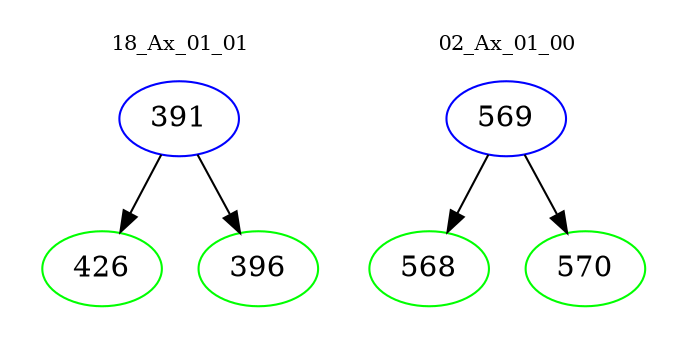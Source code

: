 digraph{
subgraph cluster_0 {
color = white
label = "18_Ax_01_01";
fontsize=10;
T0_391 [label="391", color="blue"]
T0_391 -> T0_426 [color="black"]
T0_426 [label="426", color="green"]
T0_391 -> T0_396 [color="black"]
T0_396 [label="396", color="green"]
}
subgraph cluster_1 {
color = white
label = "02_Ax_01_00";
fontsize=10;
T1_569 [label="569", color="blue"]
T1_569 -> T1_568 [color="black"]
T1_568 [label="568", color="green"]
T1_569 -> T1_570 [color="black"]
T1_570 [label="570", color="green"]
}
}
